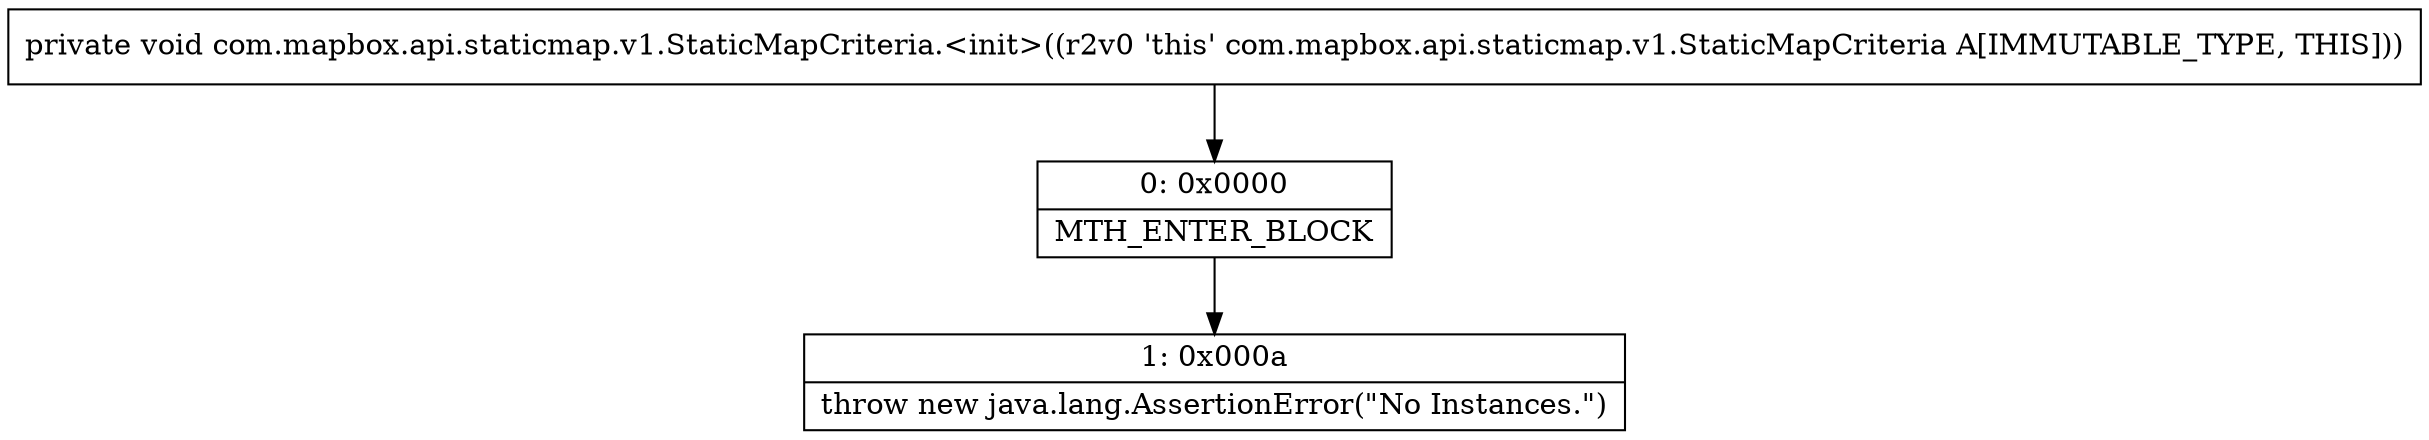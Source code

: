 digraph "CFG forcom.mapbox.api.staticmap.v1.StaticMapCriteria.\<init\>()V" {
Node_0 [shape=record,label="{0\:\ 0x0000|MTH_ENTER_BLOCK\l}"];
Node_1 [shape=record,label="{1\:\ 0x000a|throw new java.lang.AssertionError(\"No Instances.\")\l}"];
MethodNode[shape=record,label="{private void com.mapbox.api.staticmap.v1.StaticMapCriteria.\<init\>((r2v0 'this' com.mapbox.api.staticmap.v1.StaticMapCriteria A[IMMUTABLE_TYPE, THIS])) }"];
MethodNode -> Node_0;
Node_0 -> Node_1;
}

